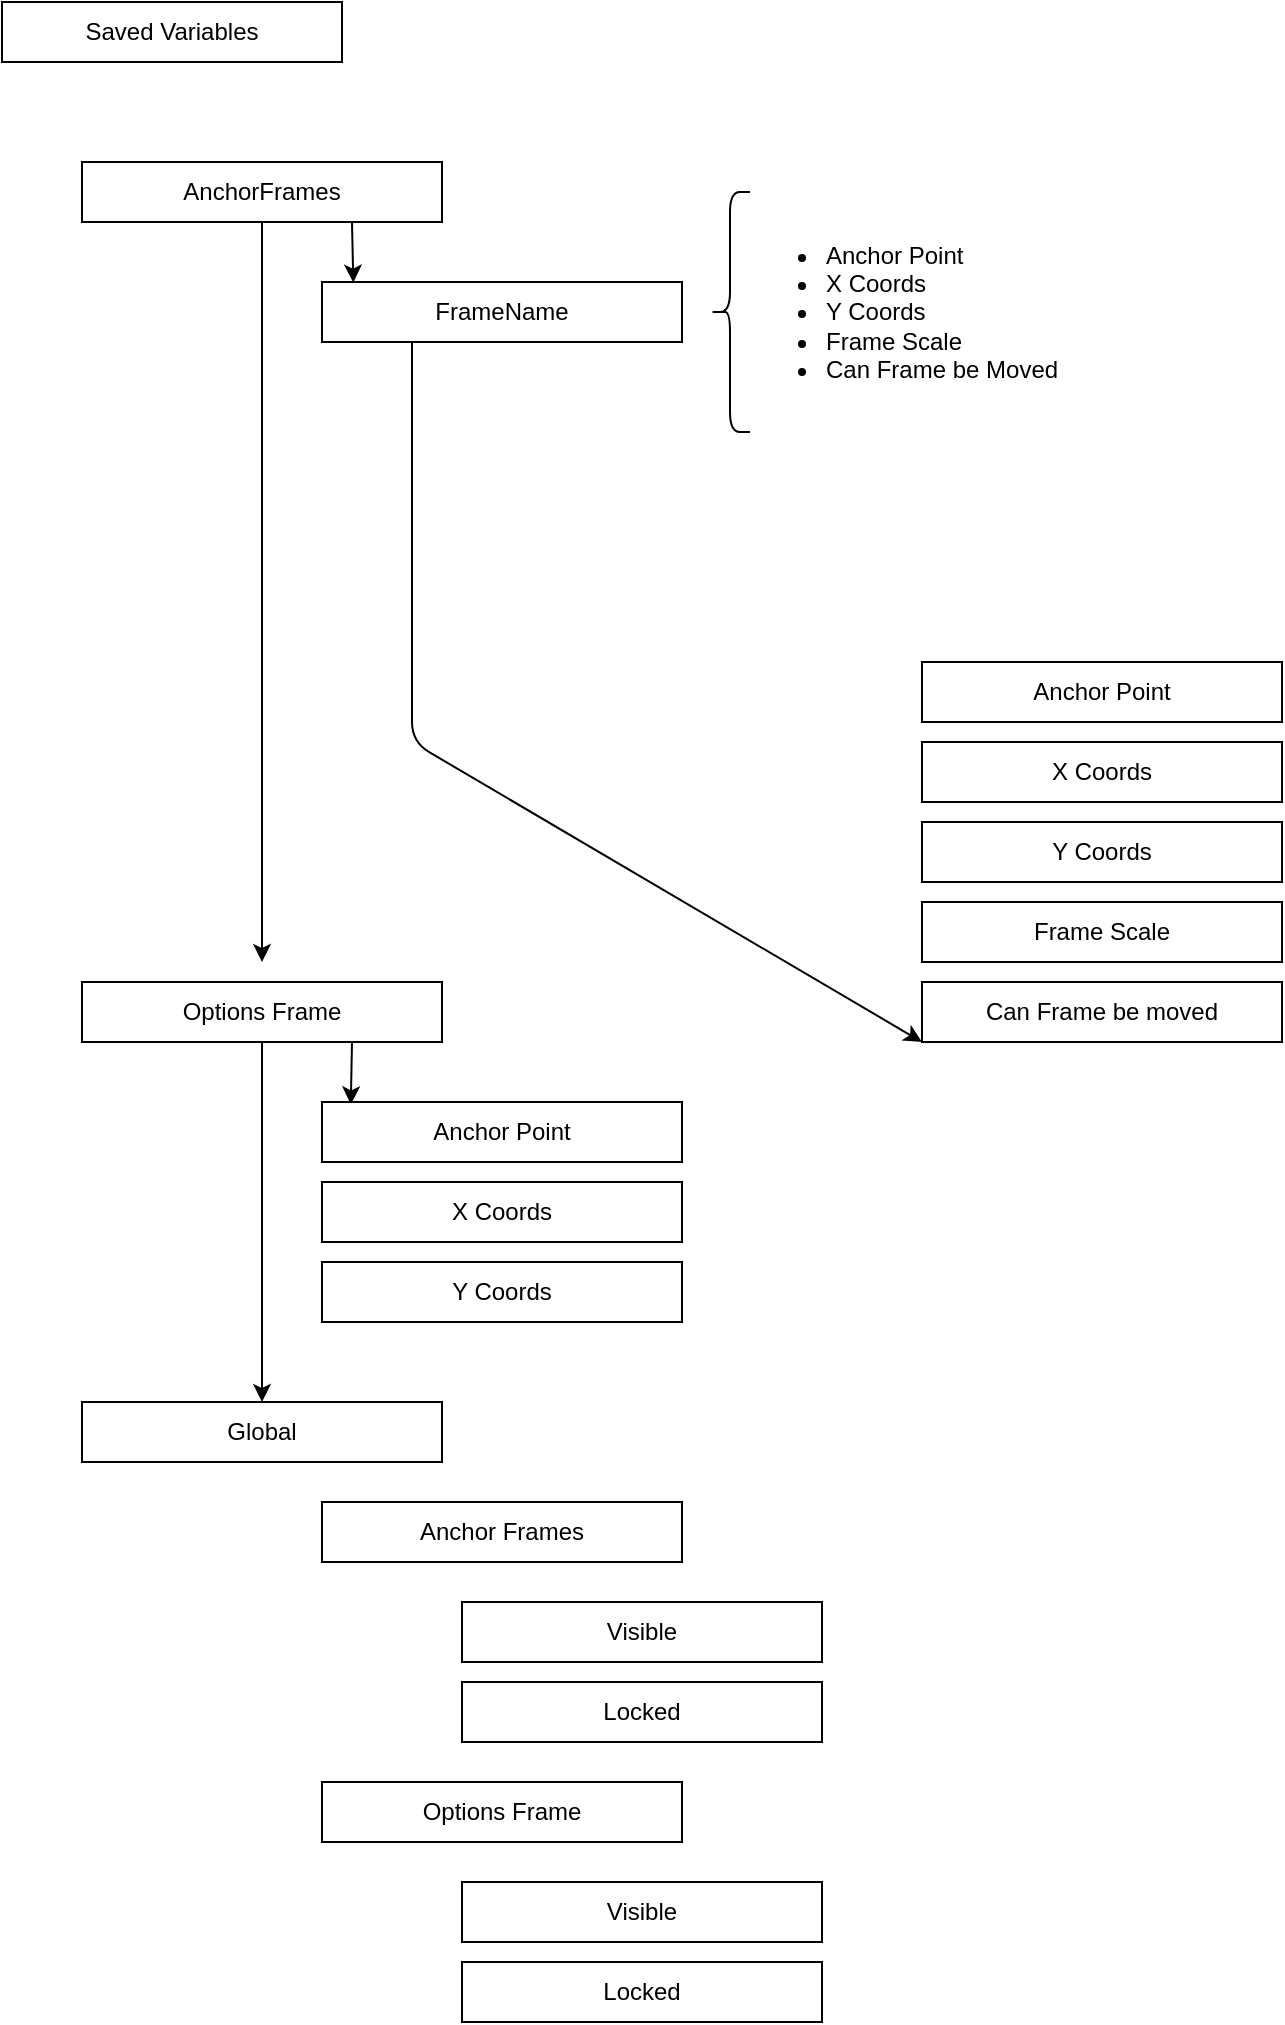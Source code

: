 <mxfile>
    <diagram id="HAmizyquJq_pE2YEvU7m" name="Page-1">
        <mxGraphModel dx="972" dy="670" grid="1" gridSize="10" guides="1" tooltips="1" connect="1" arrows="1" fold="1" page="1" pageScale="1" pageWidth="827" pageHeight="1169" background="none" math="0" shadow="0">
            <root>
                <mxCell id="0"/>
                <mxCell id="1" parent="0"/>
                <mxCell id="2" value="Saved Variables" style="rounded=0;whiteSpace=wrap;html=1;" parent="1" vertex="1">
                    <mxGeometry x="40" y="80" width="170" height="30" as="geometry"/>
                </mxCell>
                <mxCell id="28" style="edgeStyle=none;html=1;exitX=0.5;exitY=1;exitDx=0;exitDy=0;" parent="1" source="3" edge="1">
                    <mxGeometry relative="1" as="geometry">
                        <mxPoint x="170" y="560" as="targetPoint"/>
                    </mxGeometry>
                </mxCell>
                <mxCell id="31" style="edgeStyle=none;html=1;exitX=0.75;exitY=1;exitDx=0;exitDy=0;entryX=0.087;entryY=0.01;entryDx=0;entryDy=0;entryPerimeter=0;" parent="1" source="3" target="4" edge="1">
                    <mxGeometry relative="1" as="geometry"/>
                </mxCell>
                <mxCell id="3" value="AnchorFrames" style="rounded=0;whiteSpace=wrap;html=1;" parent="1" vertex="1">
                    <mxGeometry x="80" y="160" width="180" height="30" as="geometry"/>
                </mxCell>
                <mxCell id="11" style="edgeStyle=none;html=1;exitX=0.25;exitY=1;exitDx=0;exitDy=0;entryX=0;entryY=1;entryDx=0;entryDy=0;" parent="1" source="4" target="9" edge="1">
                    <mxGeometry relative="1" as="geometry">
                        <mxPoint x="245" y="470" as="targetPoint"/>
                        <Array as="points">
                            <mxPoint x="245" y="450"/>
                        </Array>
                    </mxGeometry>
                </mxCell>
                <mxCell id="4" value="FrameName" style="rounded=0;whiteSpace=wrap;html=1;" parent="1" vertex="1">
                    <mxGeometry x="200" y="220" width="180" height="30" as="geometry"/>
                </mxCell>
                <mxCell id="5" value="Anchor Point" style="rounded=0;whiteSpace=wrap;html=1;" parent="1" vertex="1">
                    <mxGeometry x="500" y="410" width="180" height="30" as="geometry"/>
                </mxCell>
                <mxCell id="6" value="X Coords" style="rounded=0;whiteSpace=wrap;html=1;" parent="1" vertex="1">
                    <mxGeometry x="500" y="450" width="180" height="30" as="geometry"/>
                </mxCell>
                <mxCell id="7" value="Y Coords" style="rounded=0;whiteSpace=wrap;html=1;" parent="1" vertex="1">
                    <mxGeometry x="500" y="490" width="180" height="30" as="geometry"/>
                </mxCell>
                <mxCell id="8" value="Frame Scale" style="rounded=0;whiteSpace=wrap;html=1;" parent="1" vertex="1">
                    <mxGeometry x="500" y="530" width="180" height="30" as="geometry"/>
                </mxCell>
                <mxCell id="9" value="Can Frame be moved" style="rounded=0;whiteSpace=wrap;html=1;" parent="1" vertex="1">
                    <mxGeometry x="500" y="570" width="180" height="30" as="geometry"/>
                </mxCell>
                <mxCell id="29" style="edgeStyle=none;html=1;entryX=0.5;entryY=0;entryDx=0;entryDy=0;" parent="1" source="16" target="21" edge="1">
                    <mxGeometry relative="1" as="geometry"/>
                </mxCell>
                <mxCell id="30" style="edgeStyle=none;html=1;exitX=0.75;exitY=1;exitDx=0;exitDy=0;entryX=0.08;entryY=0.04;entryDx=0;entryDy=0;entryPerimeter=0;" parent="1" source="16" target="17" edge="1">
                    <mxGeometry relative="1" as="geometry"/>
                </mxCell>
                <mxCell id="16" value="Options Frame" style="rounded=0;whiteSpace=wrap;html=1;" parent="1" vertex="1">
                    <mxGeometry x="80" y="570" width="180" height="30" as="geometry"/>
                </mxCell>
                <mxCell id="17" value="Anchor Point" style="rounded=0;whiteSpace=wrap;html=1;" parent="1" vertex="1">
                    <mxGeometry x="200" y="630" width="180" height="30" as="geometry"/>
                </mxCell>
                <mxCell id="18" value="X Coords" style="rounded=0;whiteSpace=wrap;html=1;" parent="1" vertex="1">
                    <mxGeometry x="200" y="670" width="180" height="30" as="geometry"/>
                </mxCell>
                <mxCell id="19" value="Y Coords" style="rounded=0;whiteSpace=wrap;html=1;" parent="1" vertex="1">
                    <mxGeometry x="200" y="710" width="180" height="30" as="geometry"/>
                </mxCell>
                <mxCell id="21" value="Global" style="rounded=0;whiteSpace=wrap;html=1;" parent="1" vertex="1">
                    <mxGeometry x="80" y="780" width="180" height="30" as="geometry"/>
                </mxCell>
                <mxCell id="22" value="Anchor Frames" style="rounded=0;whiteSpace=wrap;html=1;" parent="1" vertex="1">
                    <mxGeometry x="200" y="830" width="180" height="30" as="geometry"/>
                </mxCell>
                <mxCell id="23" value="Visible" style="rounded=0;whiteSpace=wrap;html=1;" parent="1" vertex="1">
                    <mxGeometry x="270" y="880" width="180" height="30" as="geometry"/>
                </mxCell>
                <mxCell id="24" value="Locked" style="rounded=0;whiteSpace=wrap;html=1;" parent="1" vertex="1">
                    <mxGeometry x="270" y="920" width="180" height="30" as="geometry"/>
                </mxCell>
                <mxCell id="25" value="Options Frame" style="rounded=0;whiteSpace=wrap;html=1;" parent="1" vertex="1">
                    <mxGeometry x="200" y="970" width="180" height="30" as="geometry"/>
                </mxCell>
                <mxCell id="26" value="Visible" style="rounded=0;whiteSpace=wrap;html=1;" parent="1" vertex="1">
                    <mxGeometry x="270" y="1020" width="180" height="30" as="geometry"/>
                </mxCell>
                <mxCell id="27" value="Locked" style="rounded=0;whiteSpace=wrap;html=1;" parent="1" vertex="1">
                    <mxGeometry x="270" y="1060" width="180" height="30" as="geometry"/>
                </mxCell>
                <mxCell id="33" value="" style="shape=curlyBracket;whiteSpace=wrap;html=1;rounded=1;labelPosition=left;verticalLabelPosition=middle;align=right;verticalAlign=middle;" vertex="1" parent="1">
                    <mxGeometry x="394" y="175" width="20" height="120" as="geometry"/>
                </mxCell>
                <mxCell id="37" value="&lt;ul&gt;&lt;li&gt;Anchor Point&lt;/li&gt;&lt;li&gt;X Coords&lt;/li&gt;&lt;li&gt;Y Coords&lt;/li&gt;&lt;li&gt;Frame Scale&lt;/li&gt;&lt;li&gt;Can Frame be Moved&lt;/li&gt;&lt;/ul&gt;" style="text;strokeColor=none;fillColor=none;html=1;whiteSpace=wrap;verticalAlign=middle;overflow=hidden;" vertex="1" parent="1">
                    <mxGeometry x="410" y="175" width="170" height="120" as="geometry"/>
                </mxCell>
            </root>
        </mxGraphModel>
    </diagram>
</mxfile>